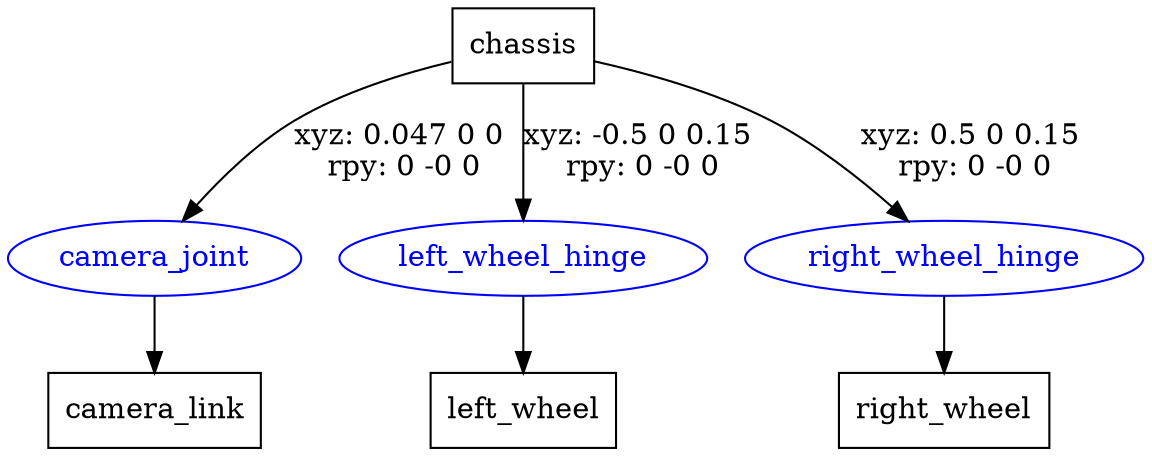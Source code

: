 digraph G {
node [shape=box];
"chassis" [label="chassis"];
"camera_link" [label="camera_link"];
"left_wheel" [label="left_wheel"];
"right_wheel" [label="right_wheel"];
node [shape=ellipse, color=blue, fontcolor=blue];
"chassis" -> "camera_joint" [label="xyz: 0.047 0 0 \nrpy: 0 -0 0"]
"camera_joint" -> "camera_link"
"chassis" -> "left_wheel_hinge" [label="xyz: -0.5 0 0.15 \nrpy: 0 -0 0"]
"left_wheel_hinge" -> "left_wheel"
"chassis" -> "right_wheel_hinge" [label="xyz: 0.5 0 0.15 \nrpy: 0 -0 0"]
"right_wheel_hinge" -> "right_wheel"
}
